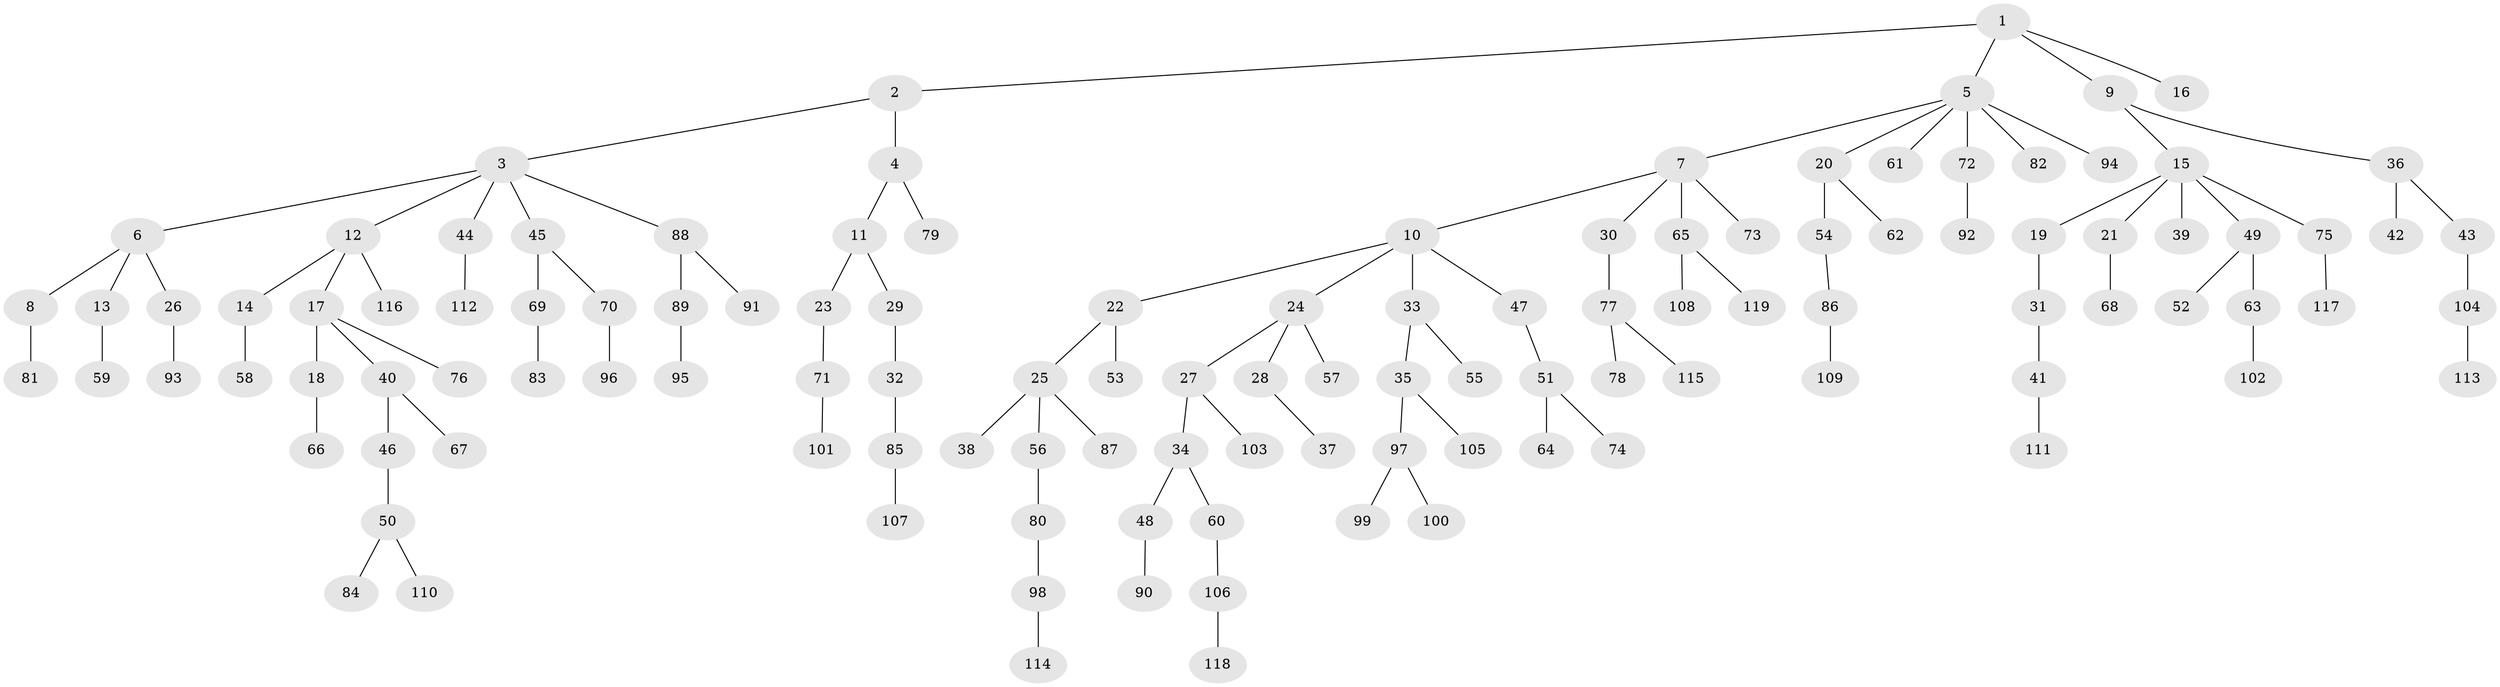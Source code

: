 // coarse degree distribution, {5: 0.05063291139240506, 6: 0.02531645569620253, 4: 0.05063291139240506, 8: 0.012658227848101266, 1: 0.5443037974683544, 3: 0.08860759493670886, 2: 0.22784810126582278}
// Generated by graph-tools (version 1.1) at 2025/52/02/27/25 19:52:11]
// undirected, 119 vertices, 118 edges
graph export_dot {
graph [start="1"]
  node [color=gray90,style=filled];
  1;
  2;
  3;
  4;
  5;
  6;
  7;
  8;
  9;
  10;
  11;
  12;
  13;
  14;
  15;
  16;
  17;
  18;
  19;
  20;
  21;
  22;
  23;
  24;
  25;
  26;
  27;
  28;
  29;
  30;
  31;
  32;
  33;
  34;
  35;
  36;
  37;
  38;
  39;
  40;
  41;
  42;
  43;
  44;
  45;
  46;
  47;
  48;
  49;
  50;
  51;
  52;
  53;
  54;
  55;
  56;
  57;
  58;
  59;
  60;
  61;
  62;
  63;
  64;
  65;
  66;
  67;
  68;
  69;
  70;
  71;
  72;
  73;
  74;
  75;
  76;
  77;
  78;
  79;
  80;
  81;
  82;
  83;
  84;
  85;
  86;
  87;
  88;
  89;
  90;
  91;
  92;
  93;
  94;
  95;
  96;
  97;
  98;
  99;
  100;
  101;
  102;
  103;
  104;
  105;
  106;
  107;
  108;
  109;
  110;
  111;
  112;
  113;
  114;
  115;
  116;
  117;
  118;
  119;
  1 -- 2;
  1 -- 5;
  1 -- 9;
  1 -- 16;
  2 -- 3;
  2 -- 4;
  3 -- 6;
  3 -- 12;
  3 -- 44;
  3 -- 45;
  3 -- 88;
  4 -- 11;
  4 -- 79;
  5 -- 7;
  5 -- 20;
  5 -- 61;
  5 -- 72;
  5 -- 82;
  5 -- 94;
  6 -- 8;
  6 -- 13;
  6 -- 26;
  7 -- 10;
  7 -- 30;
  7 -- 65;
  7 -- 73;
  8 -- 81;
  9 -- 15;
  9 -- 36;
  10 -- 22;
  10 -- 24;
  10 -- 33;
  10 -- 47;
  11 -- 23;
  11 -- 29;
  12 -- 14;
  12 -- 17;
  12 -- 116;
  13 -- 59;
  14 -- 58;
  15 -- 19;
  15 -- 21;
  15 -- 39;
  15 -- 49;
  15 -- 75;
  17 -- 18;
  17 -- 40;
  17 -- 76;
  18 -- 66;
  19 -- 31;
  20 -- 54;
  20 -- 62;
  21 -- 68;
  22 -- 25;
  22 -- 53;
  23 -- 71;
  24 -- 27;
  24 -- 28;
  24 -- 57;
  25 -- 38;
  25 -- 56;
  25 -- 87;
  26 -- 93;
  27 -- 34;
  27 -- 103;
  28 -- 37;
  29 -- 32;
  30 -- 77;
  31 -- 41;
  32 -- 85;
  33 -- 35;
  33 -- 55;
  34 -- 48;
  34 -- 60;
  35 -- 97;
  35 -- 105;
  36 -- 42;
  36 -- 43;
  40 -- 46;
  40 -- 67;
  41 -- 111;
  43 -- 104;
  44 -- 112;
  45 -- 69;
  45 -- 70;
  46 -- 50;
  47 -- 51;
  48 -- 90;
  49 -- 52;
  49 -- 63;
  50 -- 84;
  50 -- 110;
  51 -- 64;
  51 -- 74;
  54 -- 86;
  56 -- 80;
  60 -- 106;
  63 -- 102;
  65 -- 108;
  65 -- 119;
  69 -- 83;
  70 -- 96;
  71 -- 101;
  72 -- 92;
  75 -- 117;
  77 -- 78;
  77 -- 115;
  80 -- 98;
  85 -- 107;
  86 -- 109;
  88 -- 89;
  88 -- 91;
  89 -- 95;
  97 -- 99;
  97 -- 100;
  98 -- 114;
  104 -- 113;
  106 -- 118;
}
